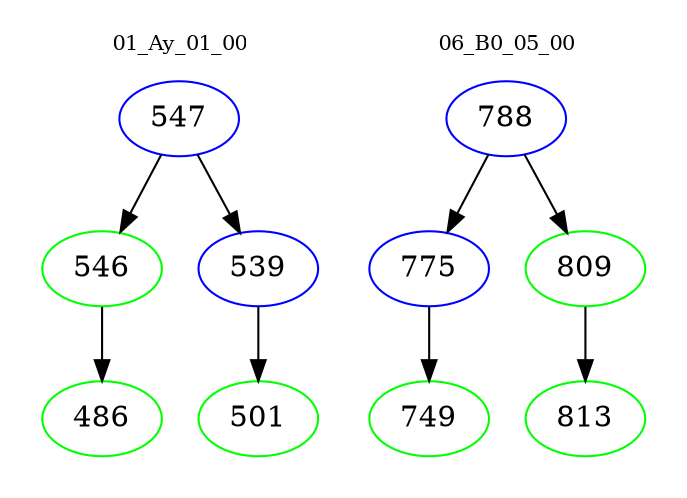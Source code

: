 digraph{
subgraph cluster_0 {
color = white
label = "01_Ay_01_00";
fontsize=10;
T0_547 [label="547", color="blue"]
T0_547 -> T0_546 [color="black"]
T0_546 [label="546", color="green"]
T0_546 -> T0_486 [color="black"]
T0_486 [label="486", color="green"]
T0_547 -> T0_539 [color="black"]
T0_539 [label="539", color="blue"]
T0_539 -> T0_501 [color="black"]
T0_501 [label="501", color="green"]
}
subgraph cluster_1 {
color = white
label = "06_B0_05_00";
fontsize=10;
T1_788 [label="788", color="blue"]
T1_788 -> T1_775 [color="black"]
T1_775 [label="775", color="blue"]
T1_775 -> T1_749 [color="black"]
T1_749 [label="749", color="green"]
T1_788 -> T1_809 [color="black"]
T1_809 [label="809", color="green"]
T1_809 -> T1_813 [color="black"]
T1_813 [label="813", color="green"]
}
}
